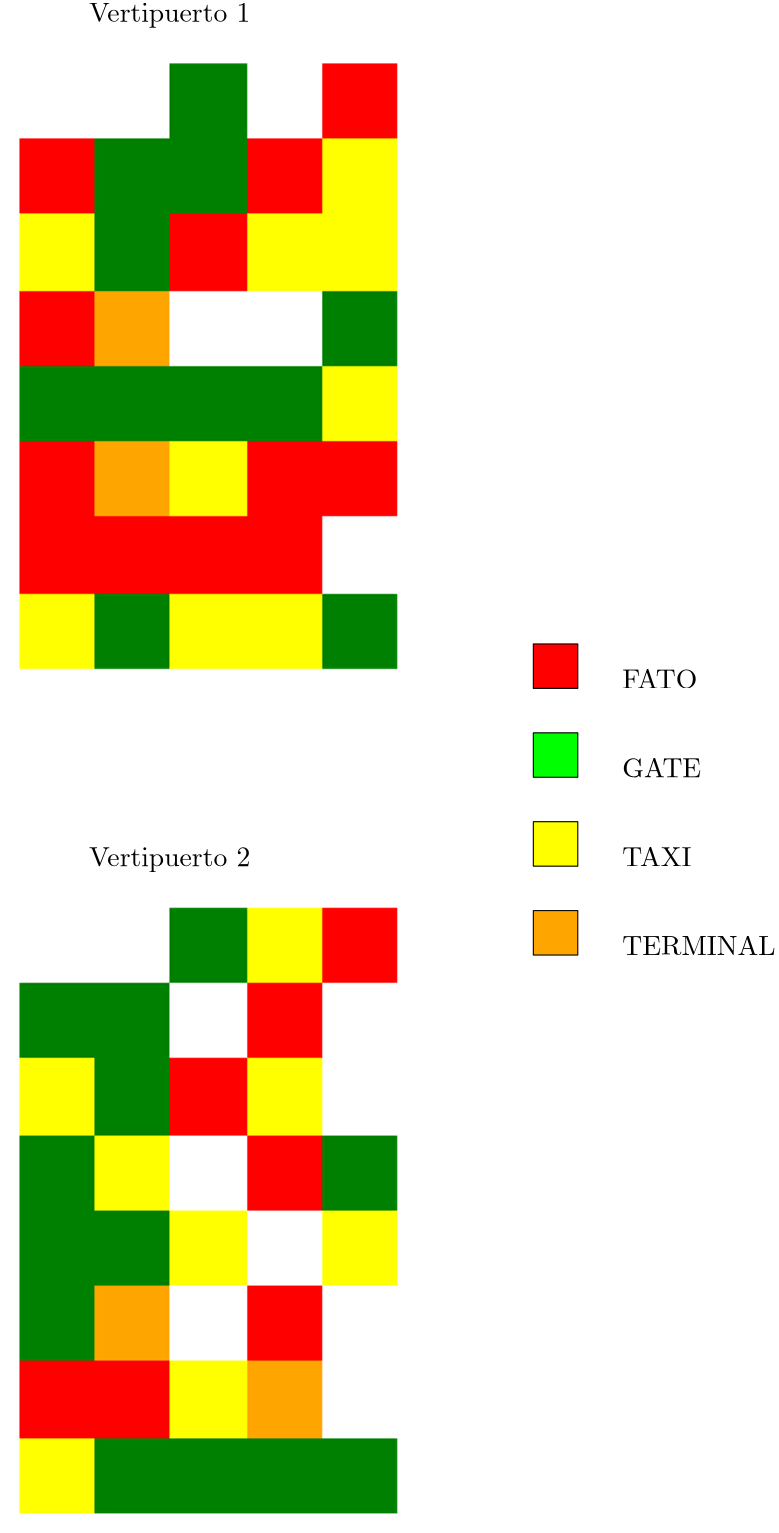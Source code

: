 <?xml version="1.0"?>
<!DOCTYPE ipe SYSTEM "ipe.dtd">
<ipe version="70218" creator="Ipe 7.2.26">
<info created="D:20240204192925" modified="D:20240204192925"/>
<bitmap id="1" width="150" height="231" BitsPerComponent="8" ColorSpace="DeviceRGBAlpha" Filter="FlateDecode" length="529" alphaLength="158" encoding="base64">
eNrt3cGNwzAMRFGWnmZcp1JBYBgYwWT0PuaehO+8q7UkSZIkPag+Fd+Gb1nhESRIkCBBggQJ
EiRIkCBBggQJEiRIkCBBggQJEiRIkCBBggQJEiRIkCBBggQJEiRIkCDBDoLpj95x8Lxg/uDx
ESRIkCBBggQJEiRIkCBBggQJEiRIkCBBggQJEiRIkCBBggQJEiRIkCBBggQJEiRIkCDBBoLp
jx5w7S0HJ0iQIEGCBAkSJEiQIEGCBAkSJEiQIEGCBAkSJEiQIEGCBAkSJEiQIEGCBAkSJEiQ
IEGCBAn2E4wf50rvyEcxCBIkSJAgQYIECRIkSJAgQYIECRIkSJAgQYIECRIkSJAgQYIECRIk
SJAgQYIECRIkSJBgB8ERz0MMeMDivb+bcHyCRpAgQYJGkCBBggQJGkGCBAkSJGgECRIkSJCg
ESRIkCBBgkaQIEGCBAkaQYJn/6/7Dav2I0iQIEGCBAkSJEiQIEGCBAkSJEiQIEGCBAkSJEiQ
IEGCBAkSJEiQIEGCBAkSJEiQIEGCfyl45t58KcH9CRpBggQJGkGCBAkSJGgECRIkSJCgESRI
kCBBgkaQIEGCBAkaQYIECRIkaAQJEiT4kzC7CU851IRfTZAgQYIECRIkSJAgQYIECRIkSJAg
QYIECRIkSJAgQYIECRIkSJAgQYIECRIkSJAgQYIEOwhKkiRJ0k1fNOw7znja7c6hAQAACAOg
/f+0VrNpAS4gAQpMCSsrKysrKysrKysrKysrKysrKysrKysrKysrKysrKysrKysrKysrKysr
KysrKysrKysrKysrKysrKysrKysrKysrKysrKysrKysrKysrKysrKysrKysrKysrKysrKysr
KysrKysrKysrKysrKysrKysrKysrKysrKysrKysrq+8K4Fife2Lu
</bitmap>
<bitmap id="2" width="150" height="231" BitsPerComponent="8" ColorSpace="DeviceRGBAlpha" Filter="FlateDecode" length="539" alphaLength="158" encoding="base64">
eNrt3cENAjEMRFGXTjPUGegAIcaKjd7XnBHalz1Ge44kSZKkL6pHxff+1fAqPYIECRIkSJAg
QYIECRIkSJAgQYIECRIkSJAgQYIECRIkSJAgQYIECRIkSJAgQYIECRIkOECw4/mkn3bHsfif
V4YgQYIECRIkSJAgQYIECRIkSJAgQYIECRIkSJAgQYIECRIkSJAgQYIECRIkSJAgQYIECbYa
ZpcXrI5bCfERJEiQIEGCBAkSJEiQIEGCBAkSJEiQIEGCBAkSJEiQIEGCBAkSJEiQIEGCBAkS
JEiQIEGCBMcJLviUw4abLxfv+xAkSJAgQYIECRIkSJAgQYIECRIkSJAgQYIECRIkSJAgQYIE
CRIkSJAgQYIECRIkSJAgwUWCG45Ex6m49g8JEiRIkCBBggQJEiRIkCBBggQJEiRIkCBBggQJ
EiRIkCBBggQJEiRIkCBBggQJEiRIkOAiwfNMb8O9iXMvggQJEiRIkCBBggQJEiRIkCBBggQJ
EiRIkCBBggQJEiRIkCBBggQJEiRIkCBBggQJEiTYSVjT13FvYsUxI0iQIEGCBAkSJEiQIEGC
BAkSJEiQIEGCBAkSJEiQIEGCBAkSJEiQIEGCBAkSJEiQIEGCBAn+TJjd/A9YrBhBggQJGkGC
BAkSJGgECRIkSJCgESRIkCBBgkaQIEGCBAkaQYIECRIkaAQJEiRIcIagJEmSJH3oBZgwBch4
2u3OoQEAAAgDoP3/tFazaQEuIAEKTAkrKysrKysrKysrKysrKysrKysrKysrKysrKysrKysr
KysrKysrKysrKysrKysrKysrKysrKysrKysrKysrKysrKysrKysrKysrKysrKysrKysrKysr
KysrKysrKysrKysrKysrKysrKysrKysrKysrKysrKysrKysrKysrK6vvCuBYn3ti7g==
</bitmap>
<ipestyle name="basic">
<symbol name="arrow/arc(spx)">
<path stroke="sym-stroke" fill="sym-stroke" pen="sym-pen">
0 0 m
-1 0.333 l
-1 -0.333 l
h
</path>
</symbol>
<symbol name="arrow/farc(spx)">
<path stroke="sym-stroke" fill="white" pen="sym-pen">
0 0 m
-1 0.333 l
-1 -0.333 l
h
</path>
</symbol>
<symbol name="arrow/ptarc(spx)">
<path stroke="sym-stroke" fill="sym-stroke" pen="sym-pen">
0 0 m
-1 0.333 l
-0.8 0 l
-1 -0.333 l
h
</path>
</symbol>
<symbol name="arrow/fptarc(spx)">
<path stroke="sym-stroke" fill="white" pen="sym-pen">
0 0 m
-1 0.333 l
-0.8 0 l
-1 -0.333 l
h
</path>
</symbol>
<symbol name="mark/circle(sx)" transformations="translations">
<path fill="sym-stroke">
0.6 0 0 0.6 0 0 e
0.4 0 0 0.4 0 0 e
</path>
</symbol>
<symbol name="mark/disk(sx)" transformations="translations">
<path fill="sym-stroke">
0.6 0 0 0.6 0 0 e
</path>
</symbol>
<symbol name="mark/fdisk(sfx)" transformations="translations">
<group>
<path fill="sym-fill">
0.5 0 0 0.5 0 0 e
</path>
<path fill="sym-stroke" fillrule="eofill">
0.6 0 0 0.6 0 0 e
0.4 0 0 0.4 0 0 e
</path>
</group>
</symbol>
<symbol name="mark/box(sx)" transformations="translations">
<path fill="sym-stroke" fillrule="eofill">
-0.6 -0.6 m
0.6 -0.6 l
0.6 0.6 l
-0.6 0.6 l
h
-0.4 -0.4 m
0.4 -0.4 l
0.4 0.4 l
-0.4 0.4 l
h
</path>
</symbol>
<symbol name="mark/square(sx)" transformations="translations">
<path fill="sym-stroke">
-0.6 -0.6 m
0.6 -0.6 l
0.6 0.6 l
-0.6 0.6 l
h
</path>
</symbol>
<symbol name="mark/fsquare(sfx)" transformations="translations">
<group>
<path fill="sym-fill">
-0.5 -0.5 m
0.5 -0.5 l
0.5 0.5 l
-0.5 0.5 l
h
</path>
<path fill="sym-stroke" fillrule="eofill">
-0.6 -0.6 m
0.6 -0.6 l
0.6 0.6 l
-0.6 0.6 l
h
-0.4 -0.4 m
0.4 -0.4 l
0.4 0.4 l
-0.4 0.4 l
h
</path>
</group>
</symbol>
<symbol name="mark/cross(sx)" transformations="translations">
<group>
<path fill="sym-stroke">
-0.43 -0.57 m
0.57 0.43 l
0.43 0.57 l
-0.57 -0.43 l
h
</path>
<path fill="sym-stroke">
-0.43 0.57 m
0.57 -0.43 l
0.43 -0.57 l
-0.57 0.43 l
h
</path>
</group>
</symbol>
<symbol name="arrow/fnormal(spx)">
<path stroke="sym-stroke" fill="white" pen="sym-pen">
0 0 m
-1 0.333 l
-1 -0.333 l
h
</path>
</symbol>
<symbol name="arrow/pointed(spx)">
<path stroke="sym-stroke" fill="sym-stroke" pen="sym-pen">
0 0 m
-1 0.333 l
-0.8 0 l
-1 -0.333 l
h
</path>
</symbol>
<symbol name="arrow/fpointed(spx)">
<path stroke="sym-stroke" fill="white" pen="sym-pen">
0 0 m
-1 0.333 l
-0.8 0 l
-1 -0.333 l
h
</path>
</symbol>
<symbol name="arrow/linear(spx)">
<path stroke="sym-stroke" pen="sym-pen">
-1 0.333 m
0 0 l
-1 -0.333 l
</path>
</symbol>
<symbol name="arrow/fdouble(spx)">
<path stroke="sym-stroke" fill="white" pen="sym-pen">
0 0 m
-1 0.333 l
-1 -0.333 l
h
-1 0 m
-2 0.333 l
-2 -0.333 l
h
</path>
</symbol>
<symbol name="arrow/double(spx)">
<path stroke="sym-stroke" fill="sym-stroke" pen="sym-pen">
0 0 m
-1 0.333 l
-1 -0.333 l
h
-1 0 m
-2 0.333 l
-2 -0.333 l
h
</path>
</symbol>
<symbol name="arrow/mid-normal(spx)">
<path stroke="sym-stroke" fill="sym-stroke" pen="sym-pen">
0.5 0 m
-0.5 0.333 l
-0.5 -0.333 l
h
</path>
</symbol>
<symbol name="arrow/mid-fnormal(spx)">
<path stroke="sym-stroke" fill="white" pen="sym-pen">
0.5 0 m
-0.5 0.333 l
-0.5 -0.333 l
h
</path>
</symbol>
<symbol name="arrow/mid-pointed(spx)">
<path stroke="sym-stroke" fill="sym-stroke" pen="sym-pen">
0.5 0 m
-0.5 0.333 l
-0.3 0 l
-0.5 -0.333 l
h
</path>
</symbol>
<symbol name="arrow/mid-fpointed(spx)">
<path stroke="sym-stroke" fill="white" pen="sym-pen">
0.5 0 m
-0.5 0.333 l
-0.3 0 l
-0.5 -0.333 l
h
</path>
</symbol>
<symbol name="arrow/mid-double(spx)">
<path stroke="sym-stroke" fill="sym-stroke" pen="sym-pen">
1 0 m
0 0.333 l
0 -0.333 l
h
0 0 m
-1 0.333 l
-1 -0.333 l
h
</path>
</symbol>
<symbol name="arrow/mid-fdouble(spx)">
<path stroke="sym-stroke" fill="white" pen="sym-pen">
1 0 m
0 0.333 l
0 -0.333 l
h
0 0 m
-1 0.333 l
-1 -0.333 l
h
</path>
</symbol>
<anglesize name="22.5 deg" value="22.5"/>
<anglesize name="30 deg" value="30"/>
<anglesize name="45 deg" value="45"/>
<anglesize name="60 deg" value="60"/>
<anglesize name="90 deg" value="90"/>
<arrowsize name="large" value="10"/>
<arrowsize name="small" value="5"/>
<arrowsize name="tiny" value="3"/>
<color name="blue" value="0 0 1"/>
<color name="brown" value="0.647 0.165 0.165"/>
<color name="darkblue" value="0 0 0.545"/>
<color name="darkcyan" value="0 0.545 0.545"/>
<color name="darkgray" value="0.663"/>
<color name="darkgreen" value="0 0.392 0"/>
<color name="darkmagenta" value="0.545 0 0.545"/>
<color name="darkorange" value="1 0.549 0"/>
<color name="darkred" value="0.545 0 0"/>
<color name="gold" value="1 0.843 0"/>
<color name="gray" value="0.745"/>
<color name="green" value="0 1 0"/>
<color name="lightblue" value="0.678 0.847 0.902"/>
<color name="lightcyan" value="0.878 1 1"/>
<color name="lightgray" value="0.827"/>
<color name="lightgreen" value="0.565 0.933 0.565"/>
<color name="lightyellow" value="1 1 0.878"/>
<color name="navy" value="0 0 0.502"/>
<color name="orange" value="1 0.647 0"/>
<color name="pink" value="1 0.753 0.796"/>
<color name="purple" value="0.627 0.125 0.941"/>
<color name="red" value="1 0 0"/>
<color name="seagreen" value="0.18 0.545 0.341"/>
<color name="turquoise" value="0.251 0.878 0.816"/>
<color name="violet" value="0.933 0.51 0.933"/>
<color name="yellow" value="1 1 0"/>
<dashstyle name="dash dot dotted" value="[4 2 1 2 1 2] 0"/>
<dashstyle name="dash dotted" value="[4 2 1 2] 0"/>
<dashstyle name="dashed" value="[4] 0"/>
<dashstyle name="dotted" value="[1 3] 0"/>
<gridsize name="10 pts (~3.5 mm)" value="10"/>
<gridsize name="14 pts (~5 mm)" value="14"/>
<gridsize name="16 pts (~6 mm)" value="16"/>
<gridsize name="20 pts (~7 mm)" value="20"/>
<gridsize name="28 pts (~10 mm)" value="28"/>
<gridsize name="32 pts (~12 mm)" value="32"/>
<gridsize name="4 pts" value="4"/>
<gridsize name="56 pts (~20 mm)" value="56"/>
<gridsize name="8 pts (~3 mm)" value="8"/>
<opacity name="10%" value="0.1"/>
<opacity name="30%" value="0.3"/>
<opacity name="50%" value="0.5"/>
<opacity name="75%" value="0.75"/>
<pen name="fat" value="1.2"/>
<pen name="heavier" value="0.8"/>
<pen name="ultrafat" value="2"/>
<symbolsize name="large" value="5"/>
<symbolsize name="small" value="2"/>
<symbolsize name="tiny" value="1.1"/>
<textsize name="Huge" value="\Huge"/>
<textsize name="LARGE" value="\LARGE"/>
<textsize name="Large" value="\Large"/>
<textsize name="footnote" value="\footnotesize"/>
<textsize name="huge" value="\huge"/>
<textsize name="large" value="\large"/>
<textsize name="script" value="\scriptsize"/>
<textsize name="small" value="\small"/>
<textsize name="tiny" value="\tiny"/>
<textstyle name="center" begin="\begin{center}" end="\end{center}"/>
<textstyle name="item" begin="\begin{itemize}\item{}" end="\end{itemize}"/>
<textstyle name="itemize" begin="\begin{itemize}" end="\end{itemize}"/>
<tiling name="falling" angle="-60" step="4" width="1"/>
<tiling name="rising" angle="30" step="4" width="1"/>
</ipestyle>
<page>
<layer name="alpha"/>
<view layers="alpha" active="alpha"/>
<image layer="alpha" matrix="1 0 0 1 64 544" rect="0 0 150 231" bitmap="1"/>
<image matrix="1 0 0 1 64 240" rect="0 0 150 231" bitmap="2"/>
<text transformations="translations" pos="96 784" stroke="black" type="label" width="58.171" height="6.815" depth="1.93" valign="baseline">Vertipuerto 1</text>
<text transformations="translations" pos="96 480" stroke="black" type="label" width="58.171" height="6.815" depth="1.93" valign="baseline">Vertipuerto 2</text>
<path stroke="black" fill="red">
256 560 m
256 544 l
272 544 l
272 560 l
h
</path>
<path stroke="black" fill="green">
256 528 m
256 512 l
272 512 l
272 528 l
h
</path>
<path stroke="black" fill="yellow">
256 496 m
256 480 l
272 480 l
272 496 l
h
</path>
<path stroke="black" fill="orange">
256 464 m
256 448 l
272 448 l
272 464 l
h
</path>
<text transformations="translations" pos="288 544" stroke="black" type="label" width="26.982" height="6.808" depth="0" valign="baseline">FATO</text>
<text transformations="translations" pos="288 512" stroke="black" type="label" width="28.435" height="6.808" depth="0" valign="baseline">GATE</text>
<text transformations="translations" pos="288 480" stroke="black" type="label" width="24.907" height="6.808" depth="0" valign="baseline">TAXI</text>
<text transformations="translations" pos="288 448" stroke="black" type="label" width="55.21" height="6.808" depth="0" valign="baseline">TERMINAL</text>
</page>
</ipe>
